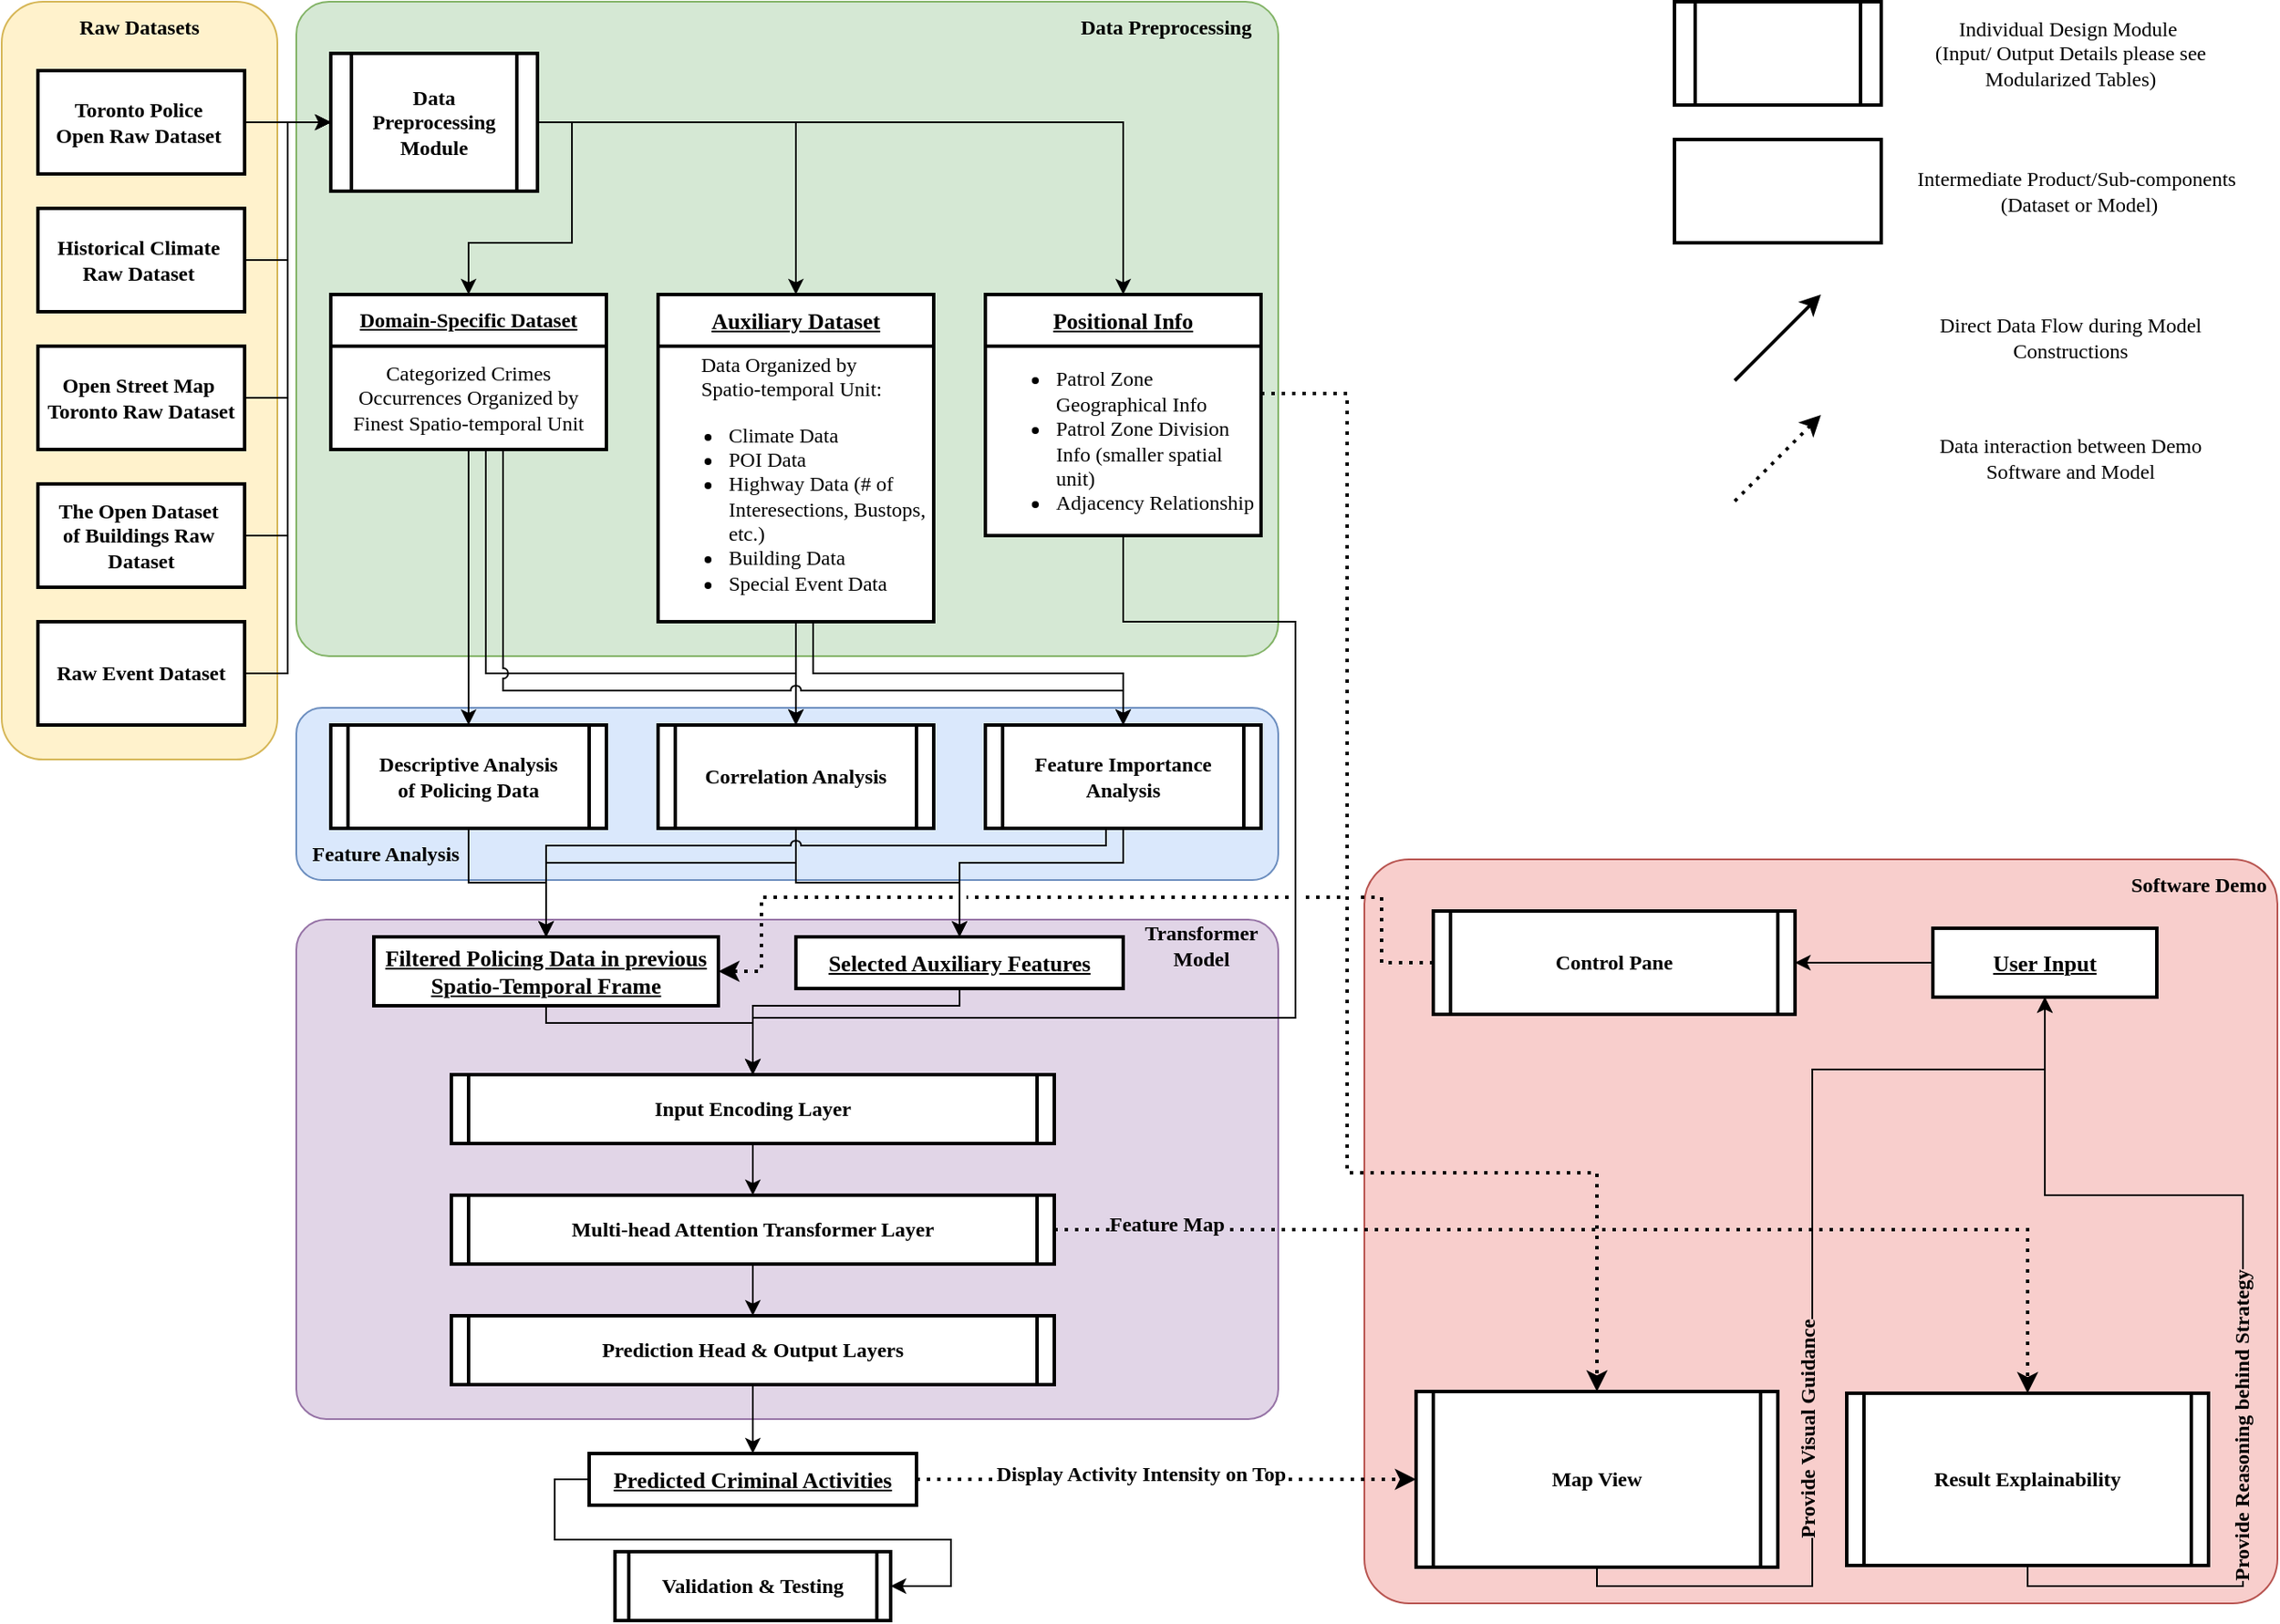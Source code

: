 <mxfile version="24.8.6">
  <diagram name="Page-1" id="9KT6z0C5snAwlKDgresB">
    <mxGraphModel dx="1434" dy="948" grid="1" gridSize="10" guides="1" tooltips="1" connect="1" arrows="1" fold="1" page="1" pageScale="1" pageWidth="850" pageHeight="1100" math="0" shadow="0">
      <root>
        <mxCell id="0" />
        <mxCell id="1" parent="0" />
        <mxCell id="OFZ48xxEI-NU4BdwsVLY-101" value="" style="rounded=1;whiteSpace=wrap;html=1;fillColor=#f8cecc;strokeColor=#b85450;arcSize=6;" vertex="1" parent="1">
          <mxGeometry x="900" y="618" width="530" height="432" as="geometry" />
        </mxCell>
        <mxCell id="OFZ48xxEI-NU4BdwsVLY-77" value="" style="rounded=1;whiteSpace=wrap;html=1;fillColor=#e1d5e7;strokeColor=#9673a6;arcSize=6;" vertex="1" parent="1">
          <mxGeometry x="280" y="653" width="570" height="290" as="geometry" />
        </mxCell>
        <mxCell id="OFZ48xxEI-NU4BdwsVLY-59" value="" style="rounded=1;whiteSpace=wrap;html=1;fillColor=#dae8fc;strokeColor=#6c8ebf;" vertex="1" parent="1">
          <mxGeometry x="280" y="530" width="570" height="100" as="geometry" />
        </mxCell>
        <mxCell id="OFZ48xxEI-NU4BdwsVLY-49" value="" style="rounded=1;whiteSpace=wrap;html=1;arcSize=5;fillColor=#d5e8d4;strokeColor=#82b366;" vertex="1" parent="1">
          <mxGeometry x="280" y="120" width="570" height="380" as="geometry" />
        </mxCell>
        <mxCell id="OFZ48xxEI-NU4BdwsVLY-46" value="" style="rounded=1;whiteSpace=wrap;html=1;fillColor=#fff2cc;strokeColor=#d6b656;" vertex="1" parent="1">
          <mxGeometry x="109" y="120" width="160" height="440" as="geometry" />
        </mxCell>
        <mxCell id="OFZ48xxEI-NU4BdwsVLY-25" style="edgeStyle=orthogonalEdgeStyle;rounded=0;orthogonalLoop=1;jettySize=auto;html=1;exitX=1;exitY=0.5;exitDx=0;exitDy=0;entryX=0;entryY=0.5;entryDx=0;entryDy=0;" edge="1" parent="1" source="OFZ48xxEI-NU4BdwsVLY-6" target="OFZ48xxEI-NU4BdwsVLY-14">
          <mxGeometry relative="1" as="geometry" />
        </mxCell>
        <mxCell id="OFZ48xxEI-NU4BdwsVLY-6" value="&lt;span style=&quot;white-space: nowrap;&quot;&gt;&lt;font face=&quot;Times New Roman&quot;&gt;&lt;b&gt;Toronto Police&amp;nbsp;&lt;/b&gt;&lt;/font&gt;&lt;/span&gt;&lt;div style=&quot;white-space: nowrap;&quot;&gt;&lt;font face=&quot;Times New Roman&quot;&gt;&lt;b&gt;Open Raw Dataset&amp;nbsp;&lt;/b&gt;&lt;/font&gt;&lt;/div&gt;" style="rounded=0;whiteSpace=wrap;html=1;strokeWidth=2;" vertex="1" parent="1">
          <mxGeometry x="130" y="160" width="120" height="60" as="geometry" />
        </mxCell>
        <mxCell id="OFZ48xxEI-NU4BdwsVLY-24" style="edgeStyle=orthogonalEdgeStyle;rounded=0;orthogonalLoop=1;jettySize=auto;html=1;exitX=1;exitY=0.5;exitDx=0;exitDy=0;entryX=0;entryY=0.5;entryDx=0;entryDy=0;" edge="1" parent="1" source="OFZ48xxEI-NU4BdwsVLY-7" target="OFZ48xxEI-NU4BdwsVLY-14">
          <mxGeometry relative="1" as="geometry" />
        </mxCell>
        <mxCell id="OFZ48xxEI-NU4BdwsVLY-7" value="&lt;font face=&quot;Times New Roman&quot;&gt;&lt;span style=&quot;text-wrap-mode: nowrap;&quot;&gt;&lt;b&gt;Historical Climate&amp;nbsp;&lt;/b&gt;&lt;/span&gt;&lt;/font&gt;&lt;div&gt;&lt;font face=&quot;Times New Roman&quot;&gt;&lt;span style=&quot;text-wrap-mode: nowrap;&quot;&gt;&lt;b&gt;Raw Dataset&amp;nbsp;&lt;/b&gt;&lt;/span&gt;&lt;/font&gt;&lt;/div&gt;" style="rounded=0;whiteSpace=wrap;html=1;strokeWidth=2;" vertex="1" parent="1">
          <mxGeometry x="130" y="240" width="120" height="60" as="geometry" />
        </mxCell>
        <mxCell id="OFZ48xxEI-NU4BdwsVLY-23" style="edgeStyle=orthogonalEdgeStyle;rounded=0;orthogonalLoop=1;jettySize=auto;html=1;exitX=1;exitY=0.5;exitDx=0;exitDy=0;entryX=0;entryY=0.5;entryDx=0;entryDy=0;" edge="1" parent="1" source="OFZ48xxEI-NU4BdwsVLY-12" target="OFZ48xxEI-NU4BdwsVLY-14">
          <mxGeometry relative="1" as="geometry" />
        </mxCell>
        <mxCell id="OFZ48xxEI-NU4BdwsVLY-12" value="&lt;font face=&quot;Times New Roman&quot;&gt;&lt;span style=&quot;text-wrap-mode: nowrap;&quot;&gt;&lt;b&gt;Open Street Map&amp;nbsp;&lt;/b&gt;&lt;/span&gt;&lt;/font&gt;&lt;div&gt;&lt;font face=&quot;Times New Roman&quot;&gt;&lt;span style=&quot;text-wrap-mode: nowrap;&quot;&gt;&lt;b&gt;Toronto Raw Dataset&lt;/b&gt;&lt;/span&gt;&lt;/font&gt;&lt;/div&gt;" style="rounded=0;whiteSpace=wrap;html=1;strokeWidth=2;" vertex="1" parent="1">
          <mxGeometry x="130" y="320" width="120" height="60" as="geometry" />
        </mxCell>
        <mxCell id="OFZ48xxEI-NU4BdwsVLY-21" style="edgeStyle=orthogonalEdgeStyle;rounded=0;orthogonalLoop=1;jettySize=auto;html=1;exitX=1;exitY=0.5;exitDx=0;exitDy=0;entryX=0;entryY=0.5;entryDx=0;entryDy=0;" edge="1" parent="1" source="OFZ48xxEI-NU4BdwsVLY-13" target="OFZ48xxEI-NU4BdwsVLY-14">
          <mxGeometry relative="1" as="geometry" />
        </mxCell>
        <mxCell id="OFZ48xxEI-NU4BdwsVLY-13" value="&lt;font face=&quot;Times New Roman&quot;&gt;&lt;span style=&quot;text-wrap-mode: nowrap;&quot;&gt;&lt;b&gt;The Open Dataset&amp;nbsp;&lt;/b&gt;&lt;/span&gt;&lt;/font&gt;&lt;div&gt;&lt;font face=&quot;Times New Roman&quot;&gt;&lt;span style=&quot;text-wrap-mode: nowrap;&quot;&gt;&lt;b&gt;of Buildings Raw&amp;nbsp;&lt;/b&gt;&lt;/span&gt;&lt;/font&gt;&lt;/div&gt;&lt;div&gt;&lt;font face=&quot;Times New Roman&quot;&gt;&lt;span style=&quot;text-wrap-mode: nowrap;&quot;&gt;&lt;b&gt;Dataset&lt;/b&gt;&lt;/span&gt;&lt;/font&gt;&lt;/div&gt;" style="rounded=0;whiteSpace=wrap;html=1;strokeWidth=2;" vertex="1" parent="1">
          <mxGeometry x="130" y="400" width="120" height="60" as="geometry" />
        </mxCell>
        <mxCell id="OFZ48xxEI-NU4BdwsVLY-39" style="edgeStyle=orthogonalEdgeStyle;rounded=0;orthogonalLoop=1;jettySize=auto;html=1;exitX=1;exitY=0.5;exitDx=0;exitDy=0;entryX=0.5;entryY=0;entryDx=0;entryDy=0;" edge="1" parent="1" source="OFZ48xxEI-NU4BdwsVLY-14" target="OFZ48xxEI-NU4BdwsVLY-33">
          <mxGeometry relative="1" as="geometry" />
        </mxCell>
        <mxCell id="OFZ48xxEI-NU4BdwsVLY-40" style="edgeStyle=orthogonalEdgeStyle;rounded=0;orthogonalLoop=1;jettySize=auto;html=1;exitX=1;exitY=0.5;exitDx=0;exitDy=0;entryX=0.5;entryY=0;entryDx=0;entryDy=0;" edge="1" parent="1" source="OFZ48xxEI-NU4BdwsVLY-14" target="OFZ48xxEI-NU4BdwsVLY-36">
          <mxGeometry relative="1" as="geometry" />
        </mxCell>
        <mxCell id="OFZ48xxEI-NU4BdwsVLY-43" style="edgeStyle=orthogonalEdgeStyle;rounded=0;orthogonalLoop=1;jettySize=auto;html=1;exitX=1;exitY=0.5;exitDx=0;exitDy=0;entryX=0.5;entryY=0;entryDx=0;entryDy=0;" edge="1" parent="1" source="OFZ48xxEI-NU4BdwsVLY-14" target="OFZ48xxEI-NU4BdwsVLY-42">
          <mxGeometry relative="1" as="geometry" />
        </mxCell>
        <mxCell id="OFZ48xxEI-NU4BdwsVLY-14" value="&lt;div&gt;Data&lt;/div&gt;Preprocessing&lt;div&gt;Module&lt;/div&gt;" style="shape=process;whiteSpace=wrap;html=1;backgroundOutline=1;strokeWidth=2;fontFamily=Times New Roman;fontStyle=1" vertex="1" parent="1">
          <mxGeometry x="300" y="150" width="120" height="80" as="geometry" />
        </mxCell>
        <mxCell id="OFZ48xxEI-NU4BdwsVLY-53" style="edgeStyle=orthogonalEdgeStyle;rounded=0;orthogonalLoop=1;jettySize=auto;html=1;exitX=0.5;exitY=1;exitDx=0;exitDy=0;entryX=0.5;entryY=0;entryDx=0;entryDy=0;" edge="1" parent="1" source="OFZ48xxEI-NU4BdwsVLY-32" target="OFZ48xxEI-NU4BdwsVLY-50">
          <mxGeometry relative="1" as="geometry" />
        </mxCell>
        <mxCell id="OFZ48xxEI-NU4BdwsVLY-55" style="edgeStyle=orthogonalEdgeStyle;rounded=0;orthogonalLoop=1;jettySize=auto;html=1;exitX=0.5;exitY=1;exitDx=0;exitDy=0;" edge="1" parent="1" source="OFZ48xxEI-NU4BdwsVLY-32" target="OFZ48xxEI-NU4BdwsVLY-51">
          <mxGeometry relative="1" as="geometry">
            <Array as="points">
              <mxPoint x="390" y="380" />
              <mxPoint x="390" y="510" />
              <mxPoint x="570" y="510" />
            </Array>
          </mxGeometry>
        </mxCell>
        <mxCell id="OFZ48xxEI-NU4BdwsVLY-57" style="edgeStyle=orthogonalEdgeStyle;rounded=0;orthogonalLoop=1;jettySize=auto;html=1;exitX=0.5;exitY=1;exitDx=0;exitDy=0;jumpStyle=arc;" edge="1" parent="1" source="OFZ48xxEI-NU4BdwsVLY-32" target="OFZ48xxEI-NU4BdwsVLY-54">
          <mxGeometry relative="1" as="geometry">
            <Array as="points">
              <mxPoint x="400" y="380" />
              <mxPoint x="400" y="520" />
              <mxPoint x="760" y="520" />
            </Array>
          </mxGeometry>
        </mxCell>
        <mxCell id="OFZ48xxEI-NU4BdwsVLY-32" value="&lt;span style=&quot;font-family: &amp;quot;Times New Roman&amp;quot;; text-align: left;&quot;&gt;Categorized Crimes Occurrences Organized by Finest S&lt;/span&gt;&lt;font face=&quot;Times New Roman&quot;&gt;&lt;span&gt;patio-temporal Unit&lt;/span&gt;&lt;/font&gt;" style="rounded=0;whiteSpace=wrap;html=1;strokeWidth=2;fontStyle=0" vertex="1" parent="1">
          <mxGeometry x="300" y="320" width="160" height="60" as="geometry" />
        </mxCell>
        <mxCell id="OFZ48xxEI-NU4BdwsVLY-33" value="Domain-Specific Dataset" style="rounded=0;whiteSpace=wrap;html=1;strokeWidth=2;fontStyle=5;fontFamily=Times New Roman;glass=0;" vertex="1" parent="1">
          <mxGeometry x="300" y="290" width="160" height="30" as="geometry" />
        </mxCell>
        <mxCell id="OFZ48xxEI-NU4BdwsVLY-56" style="edgeStyle=orthogonalEdgeStyle;rounded=0;orthogonalLoop=1;jettySize=auto;html=1;exitX=0.5;exitY=1;exitDx=0;exitDy=0;" edge="1" parent="1" source="OFZ48xxEI-NU4BdwsVLY-35" target="OFZ48xxEI-NU4BdwsVLY-51">
          <mxGeometry relative="1" as="geometry" />
        </mxCell>
        <mxCell id="OFZ48xxEI-NU4BdwsVLY-58" style="edgeStyle=orthogonalEdgeStyle;rounded=0;orthogonalLoop=1;jettySize=auto;html=1;exitX=0.5;exitY=1;exitDx=0;exitDy=0;entryX=0.5;entryY=0;entryDx=0;entryDy=0;" edge="1" parent="1" source="OFZ48xxEI-NU4BdwsVLY-35" target="OFZ48xxEI-NU4BdwsVLY-54">
          <mxGeometry relative="1" as="geometry">
            <Array as="points">
              <mxPoint x="580" y="480" />
              <mxPoint x="580" y="510" />
              <mxPoint x="760" y="510" />
            </Array>
          </mxGeometry>
        </mxCell>
        <mxCell id="OFZ48xxEI-NU4BdwsVLY-35" value="&lt;div style=&quot;text-align: left;&quot;&gt;&lt;span style=&quot;font-family: &amp;quot;Times New Roman&amp;quot;;&quot;&gt;&lt;span style=&quot;white-space: pre;&quot;&gt;&#x9;&lt;/span&gt;Data Organized by&amp;nbsp;&lt;/span&gt;&lt;br&gt;&lt;/div&gt;&lt;div style=&quot;text-align: left;&quot;&gt;&lt;font face=&quot;Times New Roman&quot;&gt;&lt;span&gt;&lt;span style=&quot;white-space: pre;&quot;&gt;&#x9;&lt;/span&gt;Spatio-temporal Unit:&lt;/span&gt;&lt;/font&gt;&lt;/div&gt;&lt;ul&gt;&lt;li style=&quot;text-align: left;&quot;&gt;&lt;font face=&quot;Times New Roman&quot;&gt;&lt;span&gt;Climate Data&lt;/span&gt;&lt;/font&gt;&lt;/li&gt;&lt;li style=&quot;text-align: left;&quot;&gt;&lt;span style=&quot;font-family: &amp;quot;Times New Roman&amp;quot;;&quot;&gt;POI Data&lt;/span&gt;&lt;/li&gt;&lt;li style=&quot;text-align: left;&quot;&gt;&lt;span style=&quot;font-family: &amp;quot;Times New Roman&amp;quot;;&quot;&gt;Highway Data (# of Interesections, Bustops, etc.)&lt;/span&gt;&lt;/li&gt;&lt;li style=&quot;text-align: left;&quot;&gt;&lt;span style=&quot;font-family: &amp;quot;Times New Roman&amp;quot;;&quot;&gt;Building Data&lt;/span&gt;&lt;/li&gt;&lt;li style=&quot;text-align: left;&quot;&gt;&lt;font face=&quot;Times New Roman&quot;&gt;&lt;span&gt;Special Event Data&lt;/span&gt;&lt;/font&gt;&lt;/li&gt;&lt;/ul&gt;" style="rounded=0;whiteSpace=wrap;html=1;strokeWidth=2;fontStyle=0" vertex="1" parent="1">
          <mxGeometry x="490" y="320" width="160" height="160" as="geometry" />
        </mxCell>
        <mxCell id="OFZ48xxEI-NU4BdwsVLY-36" value="&lt;p class=&quot;p1&quot; style=&quot;margin: 0px; font-stretch: normal; font-size: 13px; line-height: normal; font-size-adjust: none; font-kerning: auto; font-variant-alternates: normal; font-variant-ligatures: normal; font-variant-numeric: normal; font-variant-east-asian: normal; font-variant-position: normal; font-feature-settings: normal; font-optical-sizing: auto; font-variation-settings: normal; text-align: start;&quot;&gt;Auxiliary Dataset&lt;/p&gt;" style="rounded=0;whiteSpace=wrap;html=1;strokeWidth=2;fontStyle=5;fontFamily=Times New Roman;glass=0;" vertex="1" parent="1">
          <mxGeometry x="490" y="290" width="160" height="30" as="geometry" />
        </mxCell>
        <mxCell id="OFZ48xxEI-NU4BdwsVLY-38" style="edgeStyle=orthogonalEdgeStyle;rounded=0;orthogonalLoop=1;jettySize=auto;html=1;exitX=1;exitY=0.5;exitDx=0;exitDy=0;entryX=0;entryY=0.5;entryDx=0;entryDy=0;" edge="1" parent="1" source="OFZ48xxEI-NU4BdwsVLY-37" target="OFZ48xxEI-NU4BdwsVLY-14">
          <mxGeometry relative="1" as="geometry" />
        </mxCell>
        <mxCell id="OFZ48xxEI-NU4BdwsVLY-37" value="&lt;font face=&quot;Times New Roman&quot;&gt;&lt;span style=&quot;text-wrap-mode: nowrap;&quot;&gt;&lt;b&gt;Raw Event Dataset&lt;/b&gt;&lt;/span&gt;&lt;/font&gt;" style="rounded=0;whiteSpace=wrap;html=1;strokeWidth=2;" vertex="1" parent="1">
          <mxGeometry x="130" y="480" width="120" height="60" as="geometry" />
        </mxCell>
        <mxCell id="OFZ48xxEI-NU4BdwsVLY-72" style="edgeStyle=orthogonalEdgeStyle;rounded=0;orthogonalLoop=1;jettySize=auto;html=1;exitX=0.5;exitY=1;exitDx=0;exitDy=0;entryX=0.5;entryY=0;entryDx=0;entryDy=0;jumpStyle=arc;" edge="1" parent="1" source="OFZ48xxEI-NU4BdwsVLY-41" target="OFZ48xxEI-NU4BdwsVLY-68">
          <mxGeometry relative="1" as="geometry">
            <Array as="points">
              <mxPoint x="760" y="480" />
              <mxPoint x="860" y="480" />
              <mxPoint x="860" y="710" />
              <mxPoint x="545" y="710" />
            </Array>
          </mxGeometry>
        </mxCell>
        <mxCell id="OFZ48xxEI-NU4BdwsVLY-92" style="edgeStyle=orthogonalEdgeStyle;rounded=0;orthogonalLoop=1;jettySize=auto;html=1;exitX=1;exitY=0.25;exitDx=0;exitDy=0;entryX=0.5;entryY=0;entryDx=0;entryDy=0;dashed=1;dashPattern=1 2;strokeWidth=2;jumpStyle=arc;" edge="1" parent="1" source="OFZ48xxEI-NU4BdwsVLY-41" target="OFZ48xxEI-NU4BdwsVLY-84">
          <mxGeometry relative="1" as="geometry">
            <Array as="points">
              <mxPoint x="890" y="348" />
              <mxPoint x="890" y="800" />
              <mxPoint x="1035" y="800" />
            </Array>
          </mxGeometry>
        </mxCell>
        <mxCell id="OFZ48xxEI-NU4BdwsVLY-41" value="&lt;ul&gt;&lt;li style=&quot;text-align: left;&quot;&gt;&lt;font face=&quot;Times New Roman&quot;&gt;&lt;span&gt;Patrol Zone Geographical&amp;nbsp;Info&lt;/span&gt;&lt;/font&gt;&lt;/li&gt;&lt;li style=&quot;text-align: left;&quot;&gt;&lt;font face=&quot;Times New Roman&quot;&gt;&lt;span&gt;Patrol Zone Division Info (smaller spatial unit)&lt;/span&gt;&lt;/font&gt;&lt;/li&gt;&lt;li style=&quot;text-align: left;&quot;&gt;&lt;font face=&quot;Times New Roman&quot;&gt;&lt;span&gt;Adjacency Relationship&lt;/span&gt;&lt;/font&gt;&lt;/li&gt;&lt;/ul&gt;" style="rounded=0;whiteSpace=wrap;html=1;strokeWidth=2;fontStyle=0" vertex="1" parent="1">
          <mxGeometry x="680" y="320" width="160" height="110" as="geometry" />
        </mxCell>
        <mxCell id="OFZ48xxEI-NU4BdwsVLY-42" value="&lt;p class=&quot;p1&quot; style=&quot;margin: 0px; font-stretch: normal; font-size: 13px; line-height: normal; font-size-adjust: none; font-kerning: auto; font-variant-alternates: normal; font-variant-ligatures: normal; font-variant-numeric: normal; font-variant-east-asian: normal; font-variant-position: normal; font-feature-settings: normal; font-optical-sizing: auto; font-variation-settings: normal; text-align: start;&quot;&gt;Positional Info&lt;/p&gt;" style="rounded=0;whiteSpace=wrap;html=1;strokeWidth=2;fontStyle=5;fontFamily=Times New Roman;glass=0;" vertex="1" parent="1">
          <mxGeometry x="680" y="290" width="160" height="30" as="geometry" />
        </mxCell>
        <mxCell id="OFZ48xxEI-NU4BdwsVLY-47" value="Raw Datasets" style="text;html=1;align=center;verticalAlign=middle;whiteSpace=wrap;rounded=0;fontFamily=Times New Roman;fontStyle=1" vertex="1" parent="1">
          <mxGeometry x="124" y="120" width="130" height="30" as="geometry" />
        </mxCell>
        <mxCell id="OFZ48xxEI-NU4BdwsVLY-64" style="edgeStyle=orthogonalEdgeStyle;rounded=0;orthogonalLoop=1;jettySize=auto;html=1;exitX=0.5;exitY=1;exitDx=0;exitDy=0;entryX=0.5;entryY=0;entryDx=0;entryDy=0;" edge="1" parent="1" source="OFZ48xxEI-NU4BdwsVLY-50" target="OFZ48xxEI-NU4BdwsVLY-63">
          <mxGeometry relative="1" as="geometry" />
        </mxCell>
        <mxCell id="OFZ48xxEI-NU4BdwsVLY-50" value="Descriptive Analysis&lt;div&gt;of Policing Data&lt;/div&gt;" style="shape=process;whiteSpace=wrap;html=1;backgroundOutline=1;size=0.062;strokeWidth=2;fontFamily=Times New Roman;fontStyle=1" vertex="1" parent="1">
          <mxGeometry x="300" y="540" width="160" height="60" as="geometry" />
        </mxCell>
        <mxCell id="OFZ48xxEI-NU4BdwsVLY-61" style="edgeStyle=orthogonalEdgeStyle;rounded=0;orthogonalLoop=1;jettySize=auto;html=1;exitX=0.5;exitY=1;exitDx=0;exitDy=0;entryX=0.5;entryY=0;entryDx=0;entryDy=0;" edge="1" parent="1" source="OFZ48xxEI-NU4BdwsVLY-51" target="OFZ48xxEI-NU4BdwsVLY-60">
          <mxGeometry relative="1" as="geometry" />
        </mxCell>
        <mxCell id="OFZ48xxEI-NU4BdwsVLY-67" style="edgeStyle=orthogonalEdgeStyle;rounded=0;orthogonalLoop=1;jettySize=auto;html=1;exitX=0.5;exitY=1;exitDx=0;exitDy=0;entryX=0.5;entryY=0;entryDx=0;entryDy=0;" edge="1" parent="1" source="OFZ48xxEI-NU4BdwsVLY-51" target="OFZ48xxEI-NU4BdwsVLY-63">
          <mxGeometry relative="1" as="geometry">
            <Array as="points">
              <mxPoint x="570" y="620" />
              <mxPoint x="425" y="620" />
            </Array>
          </mxGeometry>
        </mxCell>
        <mxCell id="OFZ48xxEI-NU4BdwsVLY-51" value="Correlation Analysis" style="shape=process;whiteSpace=wrap;html=1;backgroundOutline=1;size=0.062;strokeWidth=2;fontFamily=Times New Roman;fontStyle=1" vertex="1" parent="1">
          <mxGeometry x="490" y="540" width="160" height="60" as="geometry" />
        </mxCell>
        <mxCell id="OFZ48xxEI-NU4BdwsVLY-62" style="edgeStyle=orthogonalEdgeStyle;rounded=0;orthogonalLoop=1;jettySize=auto;html=1;exitX=0.5;exitY=1;exitDx=0;exitDy=0;entryX=0.5;entryY=0;entryDx=0;entryDy=0;" edge="1" parent="1" source="OFZ48xxEI-NU4BdwsVLY-54" target="OFZ48xxEI-NU4BdwsVLY-60">
          <mxGeometry relative="1" as="geometry">
            <Array as="points">
              <mxPoint x="760" y="620" />
              <mxPoint x="665" y="620" />
            </Array>
          </mxGeometry>
        </mxCell>
        <mxCell id="OFZ48xxEI-NU4BdwsVLY-66" style="edgeStyle=orthogonalEdgeStyle;rounded=0;orthogonalLoop=1;jettySize=auto;html=1;exitX=0.5;exitY=1;exitDx=0;exitDy=0;entryX=0.5;entryY=0;entryDx=0;entryDy=0;jumpStyle=arc;" edge="1" parent="1" source="OFZ48xxEI-NU4BdwsVLY-54" target="OFZ48xxEI-NU4BdwsVLY-63">
          <mxGeometry relative="1" as="geometry">
            <Array as="points">
              <mxPoint x="750" y="600" />
              <mxPoint x="750" y="610" />
              <mxPoint x="425" y="610" />
            </Array>
          </mxGeometry>
        </mxCell>
        <mxCell id="OFZ48xxEI-NU4BdwsVLY-54" value="Feature Importance Analysis" style="shape=process;whiteSpace=wrap;html=1;backgroundOutline=1;size=0.062;strokeWidth=2;fontFamily=Times New Roman;fontStyle=1" vertex="1" parent="1">
          <mxGeometry x="680" y="540" width="160" height="60" as="geometry" />
        </mxCell>
        <mxCell id="OFZ48xxEI-NU4BdwsVLY-70" style="edgeStyle=orthogonalEdgeStyle;rounded=0;orthogonalLoop=1;jettySize=auto;html=1;exitX=0.5;exitY=1;exitDx=0;exitDy=0;entryX=0.5;entryY=0;entryDx=0;entryDy=0;" edge="1" parent="1" source="OFZ48xxEI-NU4BdwsVLY-60" target="OFZ48xxEI-NU4BdwsVLY-68">
          <mxGeometry relative="1" as="geometry">
            <Array as="points">
              <mxPoint x="665" y="703" />
              <mxPoint x="545" y="703" />
            </Array>
          </mxGeometry>
        </mxCell>
        <mxCell id="OFZ48xxEI-NU4BdwsVLY-60" value="&lt;p class=&quot;p1&quot; style=&quot;margin: 0px; font-stretch: normal; font-size: 13px; line-height: normal; font-size-adjust: none; font-kerning: auto; font-variant-alternates: normal; font-variant-ligatures: normal; font-variant-numeric: normal; font-variant-east-asian: normal; font-variant-position: normal; font-feature-settings: normal; font-optical-sizing: auto; font-variation-settings: normal; text-align: start;&quot;&gt;Selected Auxiliary Features&lt;/p&gt;" style="rounded=0;whiteSpace=wrap;html=1;strokeWidth=2;fontStyle=5;fontFamily=Times New Roman;glass=0;" vertex="1" parent="1">
          <mxGeometry x="570" y="663" width="190" height="30" as="geometry" />
        </mxCell>
        <mxCell id="OFZ48xxEI-NU4BdwsVLY-69" style="edgeStyle=orthogonalEdgeStyle;rounded=0;orthogonalLoop=1;jettySize=auto;html=1;exitX=0.5;exitY=1;exitDx=0;exitDy=0;" edge="1" parent="1" source="OFZ48xxEI-NU4BdwsVLY-63" target="OFZ48xxEI-NU4BdwsVLY-68">
          <mxGeometry relative="1" as="geometry">
            <Array as="points">
              <mxPoint x="425" y="713" />
              <mxPoint x="545" y="713" />
            </Array>
          </mxGeometry>
        </mxCell>
        <mxCell id="OFZ48xxEI-NU4BdwsVLY-63" value="&lt;p style=&quot;margin: 0px; font-stretch: normal; font-size: 13px; line-height: normal; font-size-adjust: none; font-kerning: auto; font-variant-alternates: normal; font-variant-ligatures: normal; font-variant-numeric: normal; font-variant-east-asian: normal; font-variant-position: normal; font-feature-settings: normal; font-optical-sizing: auto; font-variation-settings: normal;&quot; class=&quot;p1&quot;&gt;Filtered Policing Data in previous Spatio-Temporal Frame&lt;/p&gt;" style="rounded=0;whiteSpace=wrap;html=1;strokeWidth=2;fontStyle=5;fontFamily=Times New Roman;glass=0;align=center;" vertex="1" parent="1">
          <mxGeometry x="325" y="663" width="200" height="40" as="geometry" />
        </mxCell>
        <mxCell id="OFZ48xxEI-NU4BdwsVLY-75" style="edgeStyle=orthogonalEdgeStyle;rounded=0;orthogonalLoop=1;jettySize=auto;html=1;exitX=0.5;exitY=1;exitDx=0;exitDy=0;entryX=0.5;entryY=0;entryDx=0;entryDy=0;" edge="1" parent="1" source="OFZ48xxEI-NU4BdwsVLY-68" target="OFZ48xxEI-NU4BdwsVLY-74">
          <mxGeometry relative="1" as="geometry" />
        </mxCell>
        <mxCell id="OFZ48xxEI-NU4BdwsVLY-68" value="Input Encoding Layer" style="shape=process;whiteSpace=wrap;html=1;backgroundOutline=1;size=0.029;strokeWidth=2;fontFamily=Times New Roman;fontStyle=1" vertex="1" parent="1">
          <mxGeometry x="370" y="743" width="350" height="40" as="geometry" />
        </mxCell>
        <mxCell id="OFZ48xxEI-NU4BdwsVLY-73" value="Data Preprocessing" style="text;html=1;align=center;verticalAlign=middle;whiteSpace=wrap;rounded=0;fontFamily=Times New Roman;fontStyle=1" vertex="1" parent="1">
          <mxGeometry x="720" y="120" width="130" height="30" as="geometry" />
        </mxCell>
        <mxCell id="OFZ48xxEI-NU4BdwsVLY-78" style="edgeStyle=orthogonalEdgeStyle;rounded=0;orthogonalLoop=1;jettySize=auto;html=1;exitX=0.5;exitY=1;exitDx=0;exitDy=0;entryX=0.5;entryY=0;entryDx=0;entryDy=0;" edge="1" parent="1" source="OFZ48xxEI-NU4BdwsVLY-74" target="OFZ48xxEI-NU4BdwsVLY-76">
          <mxGeometry relative="1" as="geometry" />
        </mxCell>
        <mxCell id="OFZ48xxEI-NU4BdwsVLY-94" style="edgeStyle=orthogonalEdgeStyle;rounded=0;orthogonalLoop=1;jettySize=auto;html=1;exitX=1;exitY=0.5;exitDx=0;exitDy=0;entryX=0.5;entryY=0;entryDx=0;entryDy=0;dashed=1;dashPattern=1 2;strokeWidth=2;" edge="1" parent="1" source="OFZ48xxEI-NU4BdwsVLY-74" target="OFZ48xxEI-NU4BdwsVLY-93">
          <mxGeometry relative="1" as="geometry" />
        </mxCell>
        <mxCell id="OFZ48xxEI-NU4BdwsVLY-111" value="&lt;font style=&quot;font-size: 12px;&quot; face=&quot;Times New Roman&quot;&gt;&lt;b style=&quot;font-size: 12px;&quot;&gt;Feature Map&lt;/b&gt;&lt;/font&gt;" style="edgeLabel;html=1;align=center;verticalAlign=middle;resizable=0;points=[];labelBackgroundColor=#e1d5e7;fontSize=12;" vertex="1" connectable="0" parent="OFZ48xxEI-NU4BdwsVLY-94">
          <mxGeometry x="-0.321" y="2" relative="1" as="geometry">
            <mxPoint x="-159" y="-1" as="offset" />
          </mxGeometry>
        </mxCell>
        <mxCell id="OFZ48xxEI-NU4BdwsVLY-74" value="&lt;p style=&quot;margin: 0px; font-stretch: normal; line-height: normal; font-size-adjust: none; font-kerning: auto; font-variant-alternates: normal; font-variant-ligatures: normal; font-variant-numeric: normal; font-variant-east-asian: normal; font-variant-position: normal; font-feature-settings: normal; font-optical-sizing: auto; font-variation-settings: normal; text-align: start;&quot; class=&quot;p1&quot;&gt;&lt;font style=&quot;font-size: 12px;&quot;&gt;Multi-head Attention Transformer Layer&lt;/font&gt;&lt;/p&gt;" style="shape=process;whiteSpace=wrap;html=1;backgroundOutline=1;size=0.029;strokeWidth=2;fontFamily=Times New Roman;fontStyle=1" vertex="1" parent="1">
          <mxGeometry x="370" y="813" width="350" height="40" as="geometry" />
        </mxCell>
        <mxCell id="OFZ48xxEI-NU4BdwsVLY-81" style="edgeStyle=orthogonalEdgeStyle;rounded=0;orthogonalLoop=1;jettySize=auto;html=1;exitX=0.5;exitY=1;exitDx=0;exitDy=0;entryX=0.5;entryY=0;entryDx=0;entryDy=0;" edge="1" parent="1" source="OFZ48xxEI-NU4BdwsVLY-76" target="OFZ48xxEI-NU4BdwsVLY-80">
          <mxGeometry relative="1" as="geometry" />
        </mxCell>
        <mxCell id="OFZ48xxEI-NU4BdwsVLY-76" value="&lt;p style=&quot;margin: 0px; font-stretch: normal; line-height: normal; font-size-adjust: none; font-kerning: auto; font-variant-alternates: normal; font-variant-ligatures: normal; font-variant-numeric: normal; font-variant-east-asian: normal; font-variant-position: normal; font-feature-settings: normal; font-optical-sizing: auto; font-variation-settings: normal; text-align: start;&quot; class=&quot;p1&quot;&gt;&lt;font style=&quot;font-size: 12px;&quot;&gt;Prediction Head &amp;amp; Output Layers&lt;/font&gt;&lt;/p&gt;" style="shape=process;whiteSpace=wrap;html=1;backgroundOutline=1;size=0.029;strokeWidth=2;fontFamily=Times New Roman;fontStyle=1" vertex="1" parent="1">
          <mxGeometry x="370" y="883" width="350" height="40" as="geometry" />
        </mxCell>
        <mxCell id="OFZ48xxEI-NU4BdwsVLY-87" style="edgeStyle=orthogonalEdgeStyle;rounded=0;orthogonalLoop=1;jettySize=auto;html=1;exitX=0;exitY=0.5;exitDx=0;exitDy=0;entryX=1;entryY=0.5;entryDx=0;entryDy=0;" edge="1" parent="1" source="OFZ48xxEI-NU4BdwsVLY-80" target="OFZ48xxEI-NU4BdwsVLY-86">
          <mxGeometry relative="1" as="geometry" />
        </mxCell>
        <mxCell id="OFZ48xxEI-NU4BdwsVLY-91" style="edgeStyle=orthogonalEdgeStyle;rounded=0;orthogonalLoop=1;jettySize=auto;html=1;exitX=1;exitY=0.5;exitDx=0;exitDy=0;entryX=0;entryY=0.5;entryDx=0;entryDy=0;dashed=1;dashPattern=1 2;strokeWidth=2;" edge="1" parent="1" source="OFZ48xxEI-NU4BdwsVLY-80" target="OFZ48xxEI-NU4BdwsVLY-84">
          <mxGeometry relative="1" as="geometry" />
        </mxCell>
        <mxCell id="OFZ48xxEI-NU4BdwsVLY-80" value="&lt;p class=&quot;p1&quot; style=&quot;margin: 0px; font-stretch: normal; font-size: 13px; line-height: normal; font-size-adjust: none; font-kerning: auto; font-variant-alternates: normal; font-variant-ligatures: normal; font-variant-numeric: normal; font-variant-east-asian: normal; font-variant-position: normal; font-feature-settings: normal; font-optical-sizing: auto; font-variation-settings: normal; text-align: start;&quot;&gt;Predicted Criminal Activities&lt;/p&gt;" style="rounded=0;whiteSpace=wrap;html=1;strokeWidth=2;fontStyle=5;fontFamily=Times New Roman;glass=0;" vertex="1" parent="1">
          <mxGeometry x="450" y="963" width="190" height="30" as="geometry" />
        </mxCell>
        <mxCell id="OFZ48xxEI-NU4BdwsVLY-82" value="Feature Analysis" style="text;html=1;align=center;verticalAlign=middle;whiteSpace=wrap;rounded=0;fontFamily=Times New Roman;fontStyle=1" vertex="1" parent="1">
          <mxGeometry x="267" y="600" width="130" height="30" as="geometry" />
        </mxCell>
        <mxCell id="OFZ48xxEI-NU4BdwsVLY-83" value="Transformer Model" style="text;html=1;align=center;verticalAlign=middle;whiteSpace=wrap;rounded=0;fontFamily=Times New Roman;fontStyle=1" vertex="1" parent="1">
          <mxGeometry x="760" y="653" width="91" height="30" as="geometry" />
        </mxCell>
        <mxCell id="OFZ48xxEI-NU4BdwsVLY-99" style="edgeStyle=orthogonalEdgeStyle;rounded=0;orthogonalLoop=1;jettySize=auto;html=1;exitX=0.5;exitY=1;exitDx=0;exitDy=0;entryX=0.5;entryY=1;entryDx=0;entryDy=0;" edge="1" parent="1" source="OFZ48xxEI-NU4BdwsVLY-84" target="OFZ48xxEI-NU4BdwsVLY-95">
          <mxGeometry relative="1" as="geometry">
            <Array as="points">
              <mxPoint x="1035" y="1040" />
              <mxPoint x="1160" y="1040" />
              <mxPoint x="1160" y="740" />
              <mxPoint x="1295" y="740" />
            </Array>
          </mxGeometry>
        </mxCell>
        <mxCell id="OFZ48xxEI-NU4BdwsVLY-84" value="Map View" style="shape=process;whiteSpace=wrap;html=1;backgroundOutline=1;strokeWidth=2;size=0.048;fontFamily=Times New Roman;fontStyle=1" vertex="1" parent="1">
          <mxGeometry x="930" y="927" width="210" height="102" as="geometry" />
        </mxCell>
        <mxCell id="OFZ48xxEI-NU4BdwsVLY-90" style="edgeStyle=orthogonalEdgeStyle;rounded=0;orthogonalLoop=1;jettySize=auto;html=1;exitX=0;exitY=0.5;exitDx=0;exitDy=0;entryX=1;entryY=0.5;entryDx=0;entryDy=0;jumpStyle=gap;dashed=1;dashPattern=1 2;strokeWidth=2;" edge="1" parent="1" source="OFZ48xxEI-NU4BdwsVLY-85" target="OFZ48xxEI-NU4BdwsVLY-63">
          <mxGeometry relative="1" as="geometry">
            <Array as="points">
              <mxPoint x="910" y="678" />
              <mxPoint x="910" y="640" />
              <mxPoint x="550" y="640" />
              <mxPoint x="550" y="683" />
            </Array>
          </mxGeometry>
        </mxCell>
        <mxCell id="OFZ48xxEI-NU4BdwsVLY-85" value="Control Pane" style="shape=process;whiteSpace=wrap;html=1;backgroundOutline=1;strokeWidth=2;size=0.048;fontFamily=Times New Roman;fontStyle=1" vertex="1" parent="1">
          <mxGeometry x="940" y="648" width="210" height="60" as="geometry" />
        </mxCell>
        <mxCell id="OFZ48xxEI-NU4BdwsVLY-86" value="Validation &amp;amp; Testing" style="shape=process;whiteSpace=wrap;html=1;backgroundOutline=1;size=0.05;strokeWidth=2;fontFamily=Times New Roman;fontStyle=1" vertex="1" parent="1">
          <mxGeometry x="465" y="1020" width="160" height="40" as="geometry" />
        </mxCell>
        <mxCell id="OFZ48xxEI-NU4BdwsVLY-100" style="edgeStyle=orthogonalEdgeStyle;rounded=0;orthogonalLoop=1;jettySize=auto;html=1;exitX=0.5;exitY=1;exitDx=0;exitDy=0;entryX=0.5;entryY=1;entryDx=0;entryDy=0;" edge="1" parent="1" source="OFZ48xxEI-NU4BdwsVLY-93" target="OFZ48xxEI-NU4BdwsVLY-95">
          <mxGeometry relative="1" as="geometry">
            <Array as="points">
              <mxPoint x="1285" y="1040" />
              <mxPoint x="1410" y="1040" />
              <mxPoint x="1410" y="813" />
              <mxPoint x="1295" y="813" />
            </Array>
          </mxGeometry>
        </mxCell>
        <mxCell id="OFZ48xxEI-NU4BdwsVLY-93" value="Result Explainability" style="shape=process;whiteSpace=wrap;html=1;backgroundOutline=1;strokeWidth=2;size=0.048;fontFamily=Times New Roman;fontStyle=1" vertex="1" parent="1">
          <mxGeometry x="1180" y="928" width="210" height="100" as="geometry" />
        </mxCell>
        <mxCell id="OFZ48xxEI-NU4BdwsVLY-96" style="edgeStyle=orthogonalEdgeStyle;rounded=0;orthogonalLoop=1;jettySize=auto;html=1;exitX=0;exitY=0.5;exitDx=0;exitDy=0;entryX=1;entryY=0.5;entryDx=0;entryDy=0;" edge="1" parent="1" source="OFZ48xxEI-NU4BdwsVLY-95" target="OFZ48xxEI-NU4BdwsVLY-85">
          <mxGeometry relative="1" as="geometry" />
        </mxCell>
        <mxCell id="OFZ48xxEI-NU4BdwsVLY-95" value="&lt;p style=&quot;margin: 0px; font-stretch: normal; font-size: 13px; line-height: normal; font-size-adjust: none; font-kerning: auto; font-variant-alternates: normal; font-variant-ligatures: normal; font-variant-numeric: normal; font-variant-east-asian: normal; font-variant-position: normal; font-feature-settings: normal; font-optical-sizing: auto; font-variation-settings: normal;&quot; class=&quot;p1&quot;&gt;User Input&lt;/p&gt;" style="rounded=0;whiteSpace=wrap;html=1;strokeWidth=2;fontStyle=5;fontFamily=Times New Roman;glass=0;align=center;" vertex="1" parent="1">
          <mxGeometry x="1230" y="658" width="130" height="40" as="geometry" />
        </mxCell>
        <mxCell id="OFZ48xxEI-NU4BdwsVLY-102" value="Software Demo" style="text;html=1;align=center;verticalAlign=middle;whiteSpace=wrap;rounded=0;fontFamily=Times New Roman;fontStyle=1" vertex="1" parent="1">
          <mxGeometry x="1339" y="618" width="91" height="30" as="geometry" />
        </mxCell>
        <mxCell id="OFZ48xxEI-NU4BdwsVLY-103" value="" style="shape=process;whiteSpace=wrap;html=1;backgroundOutline=1;strokeWidth=2;" vertex="1" parent="1">
          <mxGeometry x="1080" y="120" width="120" height="60" as="geometry" />
        </mxCell>
        <mxCell id="OFZ48xxEI-NU4BdwsVLY-104" value="" style="rounded=0;whiteSpace=wrap;html=1;strokeWidth=2;" vertex="1" parent="1">
          <mxGeometry x="1080" y="200" width="120" height="60" as="geometry" />
        </mxCell>
        <mxCell id="OFZ48xxEI-NU4BdwsVLY-105" value="" style="endArrow=classic;html=1;rounded=0;strokeWidth=2;" edge="1" parent="1">
          <mxGeometry width="50" height="50" relative="1" as="geometry">
            <mxPoint x="1115" y="340" as="sourcePoint" />
            <mxPoint x="1165" y="290" as="targetPoint" />
          </mxGeometry>
        </mxCell>
        <mxCell id="OFZ48xxEI-NU4BdwsVLY-106" value="" style="endArrow=classic;html=1;rounded=0;strokeWidth=2;dashed=1;dashPattern=1 2;" edge="1" parent="1">
          <mxGeometry width="50" height="50" relative="1" as="geometry">
            <mxPoint x="1115" y="410" as="sourcePoint" />
            <mxPoint x="1165" y="360" as="targetPoint" />
          </mxGeometry>
        </mxCell>
        <mxCell id="OFZ48xxEI-NU4BdwsVLY-107" value="Individual Design Module&amp;nbsp;&lt;div&gt;(Input/ Output Details please see Modularized Tables)&lt;/div&gt;" style="text;html=1;align=center;verticalAlign=middle;whiteSpace=wrap;rounded=0;fontFamily=Times New Roman;" vertex="1" parent="1">
          <mxGeometry x="1220" y="135" width="180" height="30" as="geometry" />
        </mxCell>
        <mxCell id="OFZ48xxEI-NU4BdwsVLY-108" value="Intermediate Product/Sub-components&amp;nbsp;&lt;div&gt;(Dataset or Model)&lt;/div&gt;" style="text;html=1;align=center;verticalAlign=middle;whiteSpace=wrap;rounded=0;fontFamily=Times New Roman;" vertex="1" parent="1">
          <mxGeometry x="1220" y="215" width="190" height="30" as="geometry" />
        </mxCell>
        <mxCell id="OFZ48xxEI-NU4BdwsVLY-109" value="Direct Data Flow during Model Constructions" style="text;html=1;align=center;verticalAlign=middle;whiteSpace=wrap;rounded=0;fontFamily=Times New Roman;" vertex="1" parent="1">
          <mxGeometry x="1215" y="300" width="190" height="30" as="geometry" />
        </mxCell>
        <mxCell id="OFZ48xxEI-NU4BdwsVLY-110" value="Data interaction between Demo Software and Model" style="text;html=1;align=center;verticalAlign=middle;whiteSpace=wrap;rounded=0;fontFamily=Times New Roman;" vertex="1" parent="1">
          <mxGeometry x="1215" y="370" width="190" height="30" as="geometry" />
        </mxCell>
        <mxCell id="OFZ48xxEI-NU4BdwsVLY-112" value="&lt;font face=&quot;Times New Roman&quot; style=&quot;font-size: 12px;&quot;&gt;&lt;b style=&quot;font-size: 12px;&quot;&gt;Display Activity Intensity on Top&lt;/b&gt;&lt;/font&gt;" style="edgeLabel;html=1;align=center;verticalAlign=middle;resizable=0;points=[];labelBackgroundColor=default;fontSize=12;" vertex="1" connectable="0" parent="1">
          <mxGeometry x="770" y="975" as="geometry" />
        </mxCell>
        <mxCell id="OFZ48xxEI-NU4BdwsVLY-114" value="&lt;font face=&quot;Times New Roman&quot; style=&quot;font-size: 12px;&quot;&gt;&lt;b style=&quot;font-size: 12px;&quot;&gt;Provide Visual Guidance&lt;/b&gt;&lt;/font&gt;" style="edgeLabel;html=1;align=center;verticalAlign=middle;resizable=0;points=[];labelBackgroundColor=#f8cecc;fontSize=12;rotation=-90;" vertex="1" connectable="0" parent="1">
          <mxGeometry x="1161" y="953" as="geometry">
            <mxPoint x="4" y="-4" as="offset" />
          </mxGeometry>
        </mxCell>
        <mxCell id="OFZ48xxEI-NU4BdwsVLY-116" value="&lt;font size=&quot;1&quot; face=&quot;Times New Roman&quot;&gt;&lt;b style=&quot;font-size: 12px;&quot;&gt;Provide Reasoning behind Strategy&lt;/b&gt;&lt;/font&gt;" style="edgeLabel;html=1;align=center;verticalAlign=middle;resizable=0;points=[];labelBackgroundColor=#f8cecc;fontSize=15;rotation=-90;" vertex="1" connectable="0" parent="1">
          <mxGeometry x="1411" y="951" as="geometry">
            <mxPoint x="4" y="-4" as="offset" />
          </mxGeometry>
        </mxCell>
      </root>
    </mxGraphModel>
  </diagram>
</mxfile>
